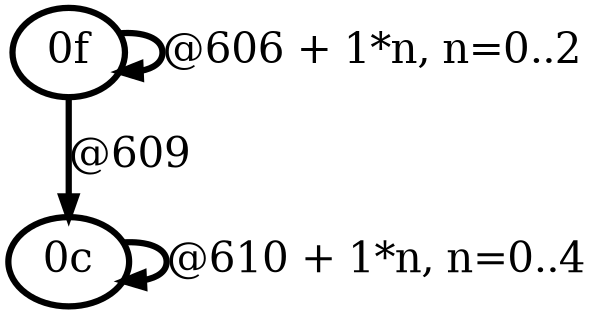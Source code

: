 digraph G {
        node [style=rounded, penwidth=3, fontsize=20, shape=oval];
        "0f" -> "0f" [label="@606 + 1*n, n=0..2", color=black,arrowsize=1,style=bold,penwidth=3,fontsize=20];
"0f" -> "0c" [label="@609", color=black,arrowsize=1,style=bold,penwidth=3,fontsize=20];
"0c" -> "0c" [label="@610 + 1*n, n=0..4", color=black,arrowsize=1,style=bold,penwidth=3,fontsize=20];
}
